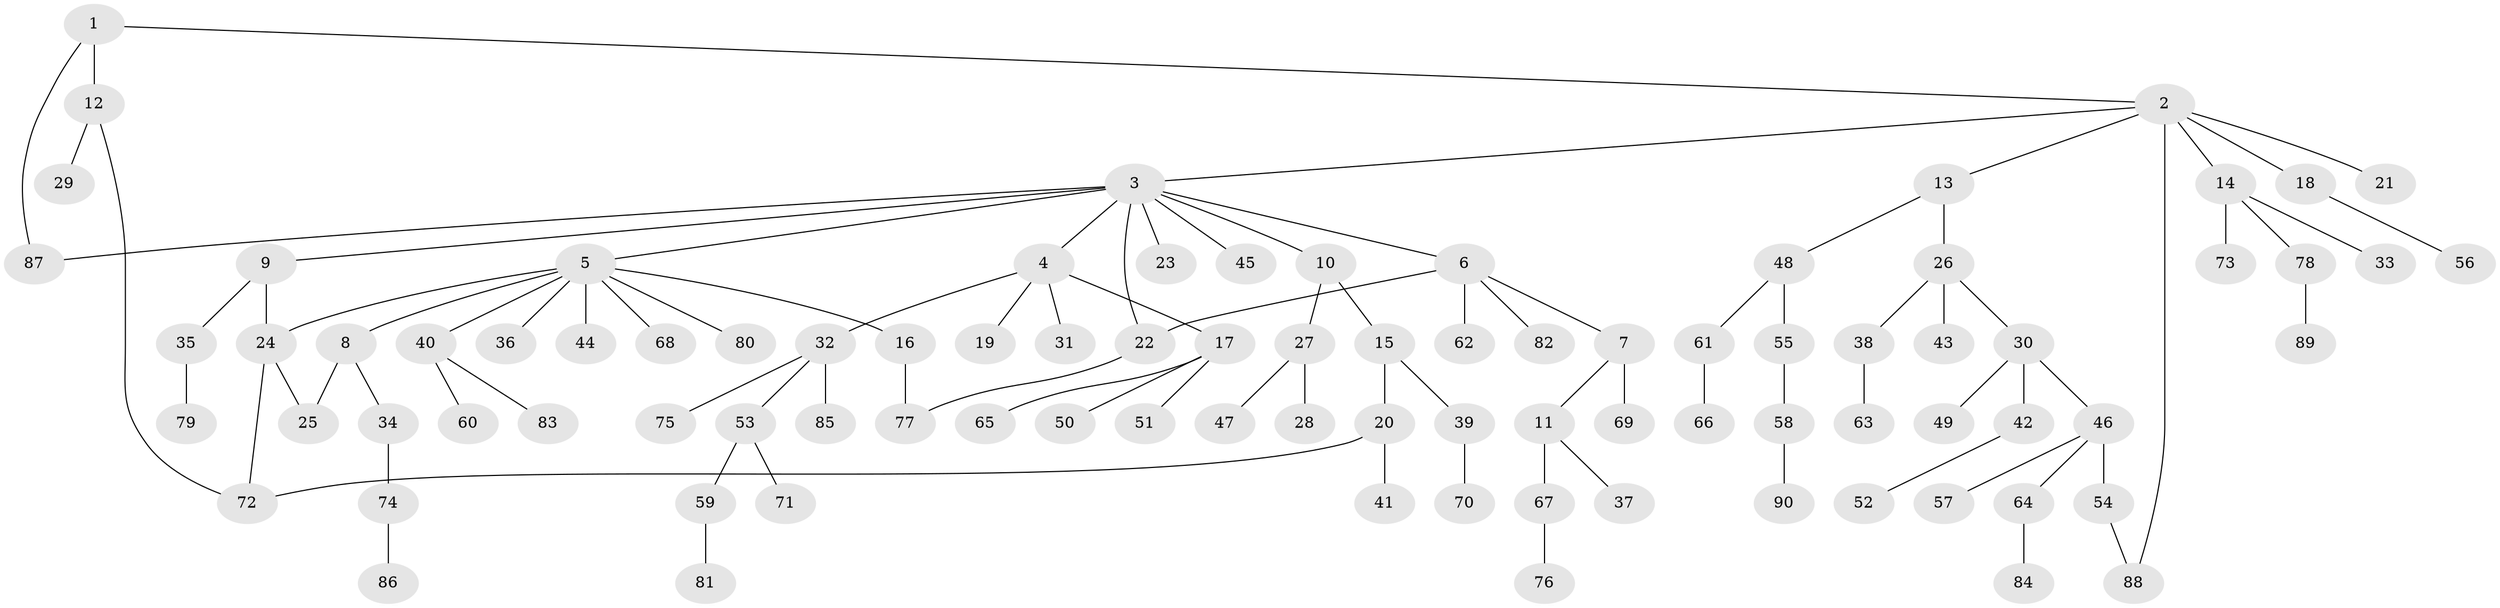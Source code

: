 // coarse degree distribution, {7: 0.027777777777777776, 9: 0.027777777777777776, 1: 0.6666666666666666, 5: 0.027777777777777776, 3: 0.027777777777777776, 2: 0.1388888888888889, 4: 0.027777777777777776, 8: 0.027777777777777776, 6: 0.027777777777777776}
// Generated by graph-tools (version 1.1) at 2025/45/03/04/25 21:45:10]
// undirected, 90 vertices, 97 edges
graph export_dot {
graph [start="1"]
  node [color=gray90,style=filled];
  1;
  2;
  3;
  4;
  5;
  6;
  7;
  8;
  9;
  10;
  11;
  12;
  13;
  14;
  15;
  16;
  17;
  18;
  19;
  20;
  21;
  22;
  23;
  24;
  25;
  26;
  27;
  28;
  29;
  30;
  31;
  32;
  33;
  34;
  35;
  36;
  37;
  38;
  39;
  40;
  41;
  42;
  43;
  44;
  45;
  46;
  47;
  48;
  49;
  50;
  51;
  52;
  53;
  54;
  55;
  56;
  57;
  58;
  59;
  60;
  61;
  62;
  63;
  64;
  65;
  66;
  67;
  68;
  69;
  70;
  71;
  72;
  73;
  74;
  75;
  76;
  77;
  78;
  79;
  80;
  81;
  82;
  83;
  84;
  85;
  86;
  87;
  88;
  89;
  90;
  1 -- 2;
  1 -- 12;
  1 -- 87;
  2 -- 3;
  2 -- 13;
  2 -- 14;
  2 -- 18;
  2 -- 21;
  2 -- 88;
  3 -- 4;
  3 -- 5;
  3 -- 6;
  3 -- 9;
  3 -- 10;
  3 -- 22;
  3 -- 23;
  3 -- 45;
  3 -- 87;
  4 -- 17;
  4 -- 19;
  4 -- 31;
  4 -- 32;
  5 -- 8;
  5 -- 16;
  5 -- 24;
  5 -- 36;
  5 -- 40;
  5 -- 44;
  5 -- 68;
  5 -- 80;
  6 -- 7;
  6 -- 62;
  6 -- 82;
  6 -- 22;
  7 -- 11;
  7 -- 69;
  8 -- 25;
  8 -- 34;
  9 -- 35;
  9 -- 24;
  10 -- 15;
  10 -- 27;
  11 -- 37;
  11 -- 67;
  12 -- 29;
  12 -- 72;
  13 -- 26;
  13 -- 48;
  14 -- 33;
  14 -- 73;
  14 -- 78;
  15 -- 20;
  15 -- 39;
  16 -- 77;
  17 -- 50;
  17 -- 51;
  17 -- 65;
  18 -- 56;
  20 -- 41;
  20 -- 72;
  22 -- 77;
  24 -- 25;
  24 -- 72;
  26 -- 30;
  26 -- 38;
  26 -- 43;
  27 -- 28;
  27 -- 47;
  30 -- 42;
  30 -- 46;
  30 -- 49;
  32 -- 53;
  32 -- 75;
  32 -- 85;
  34 -- 74;
  35 -- 79;
  38 -- 63;
  39 -- 70;
  40 -- 60;
  40 -- 83;
  42 -- 52;
  46 -- 54;
  46 -- 57;
  46 -- 64;
  48 -- 55;
  48 -- 61;
  53 -- 59;
  53 -- 71;
  54 -- 88;
  55 -- 58;
  58 -- 90;
  59 -- 81;
  61 -- 66;
  64 -- 84;
  67 -- 76;
  74 -- 86;
  78 -- 89;
}
